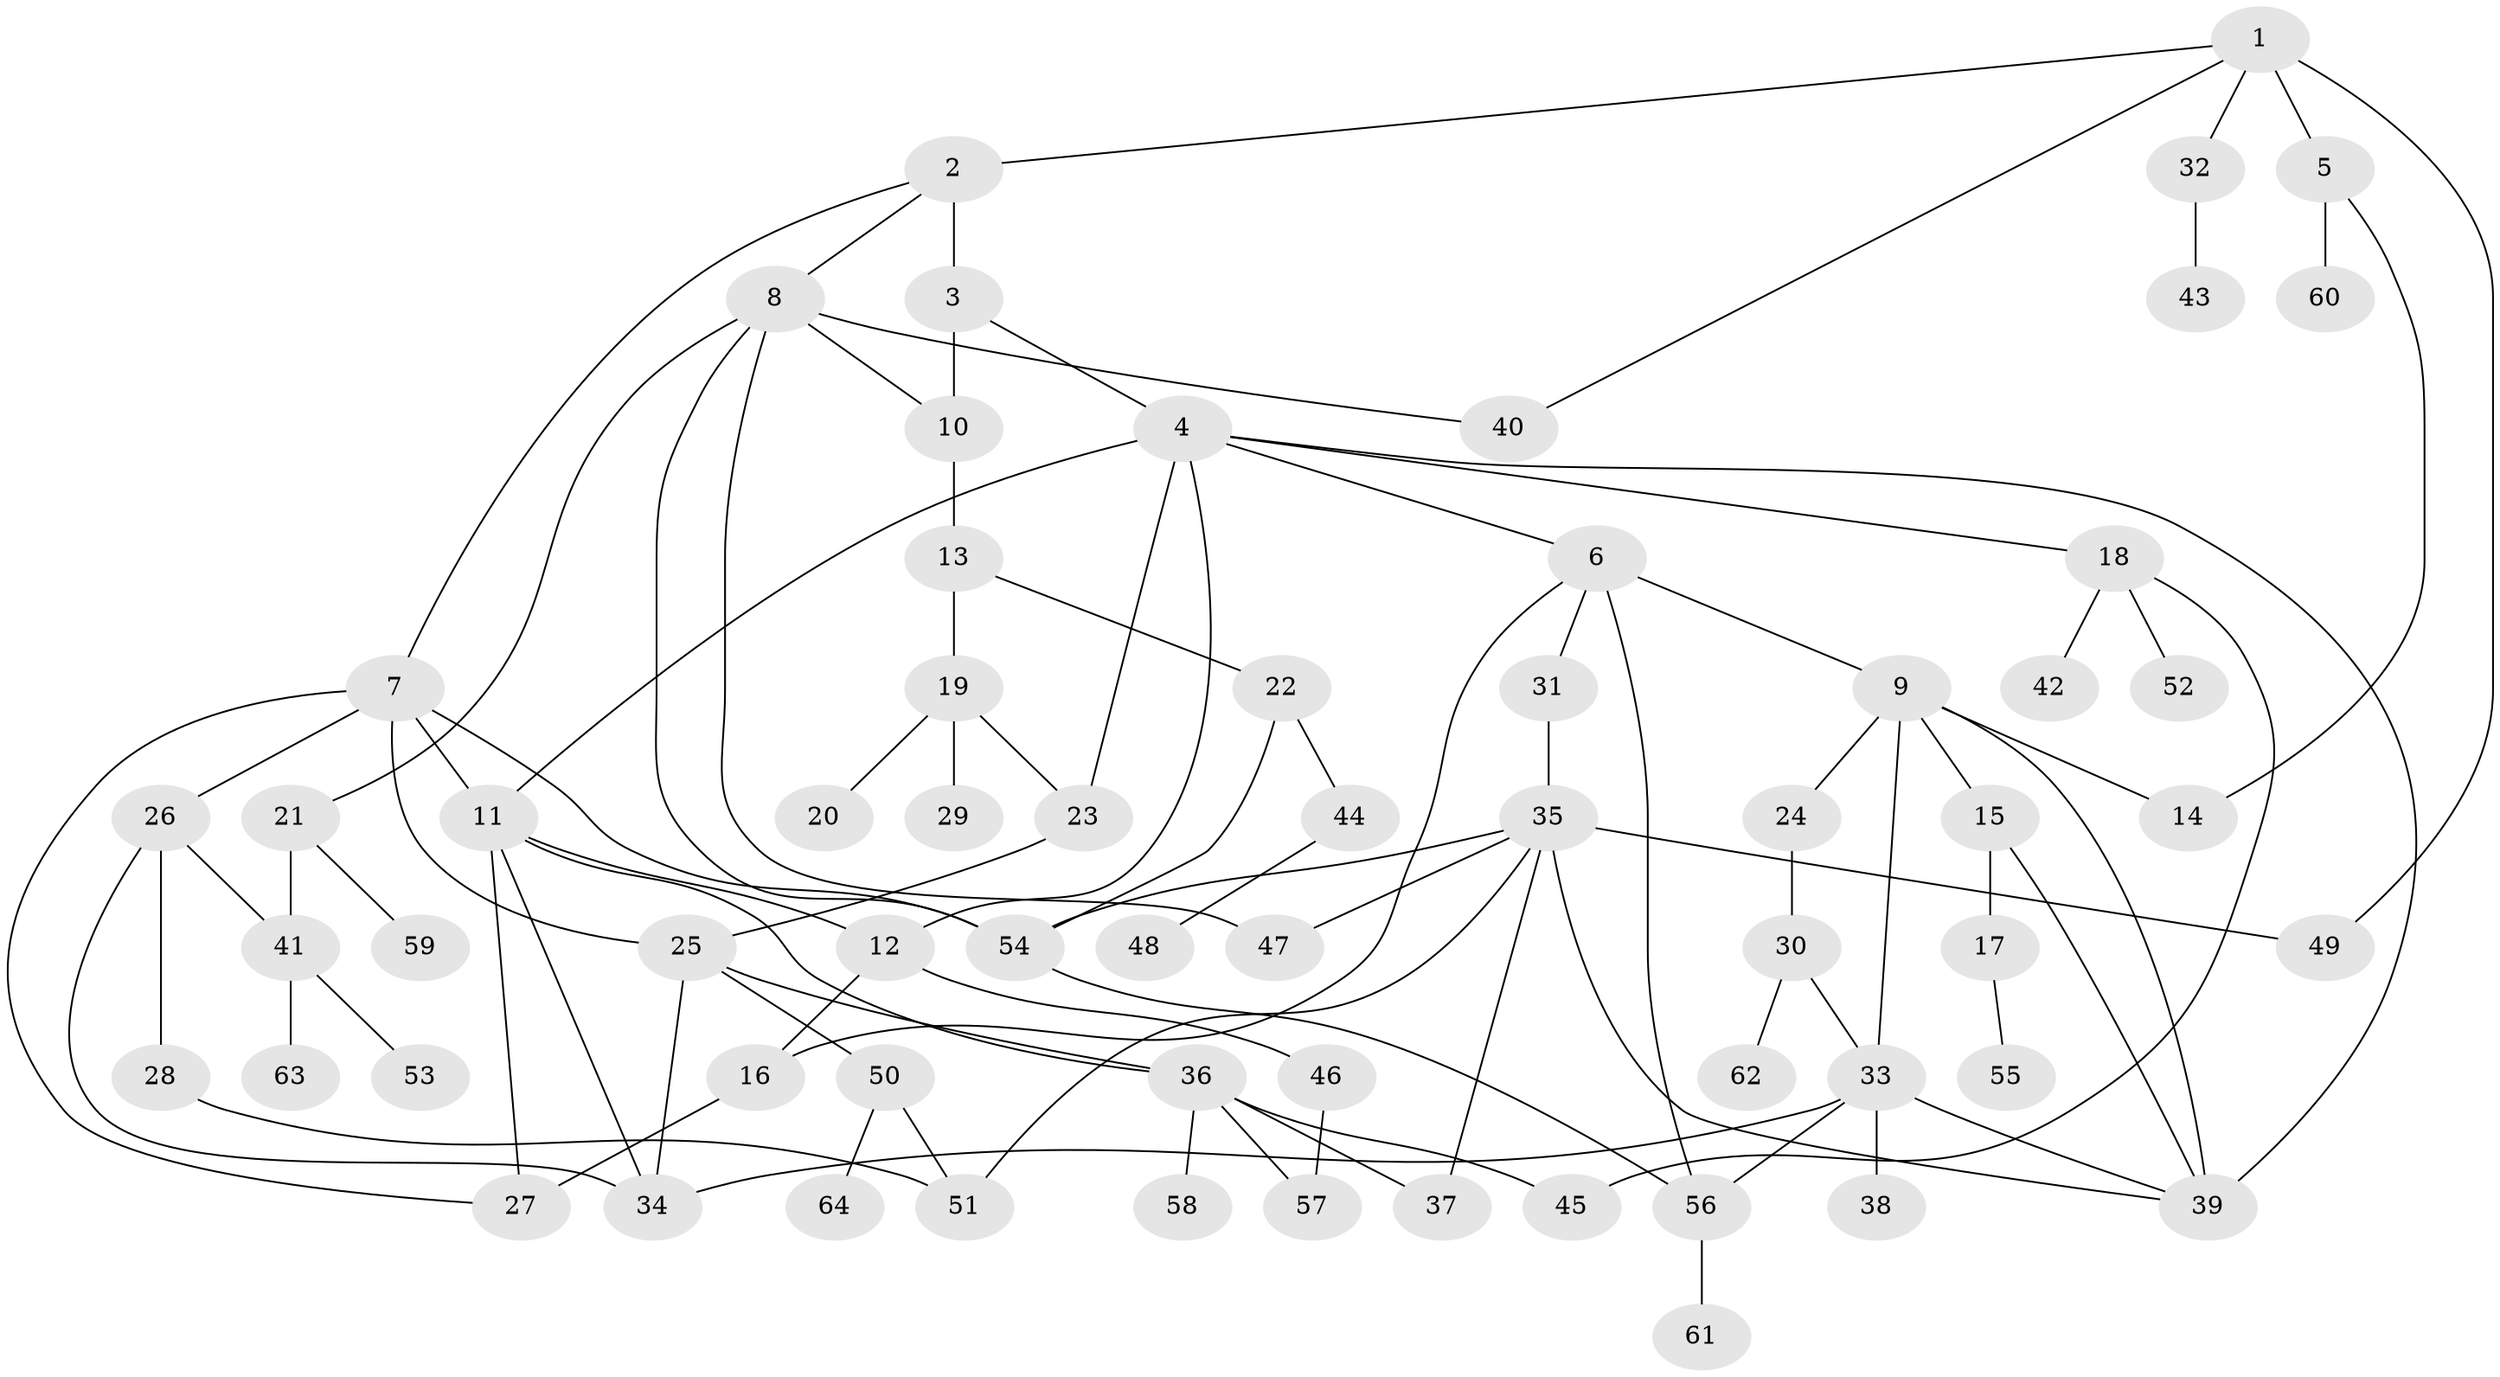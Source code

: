 // original degree distribution, {7: 0.031496062992125984, 4: 0.16535433070866143, 5: 0.05511811023622047, 6: 0.007874015748031496, 2: 0.30708661417322836, 3: 0.12598425196850394, 1: 0.30708661417322836}
// Generated by graph-tools (version 1.1) at 2025/34/03/09/25 02:34:33]
// undirected, 64 vertices, 95 edges
graph export_dot {
graph [start="1"]
  node [color=gray90,style=filled];
  1;
  2;
  3;
  4;
  5;
  6;
  7;
  8;
  9;
  10;
  11;
  12;
  13;
  14;
  15;
  16;
  17;
  18;
  19;
  20;
  21;
  22;
  23;
  24;
  25;
  26;
  27;
  28;
  29;
  30;
  31;
  32;
  33;
  34;
  35;
  36;
  37;
  38;
  39;
  40;
  41;
  42;
  43;
  44;
  45;
  46;
  47;
  48;
  49;
  50;
  51;
  52;
  53;
  54;
  55;
  56;
  57;
  58;
  59;
  60;
  61;
  62;
  63;
  64;
  1 -- 2 [weight=1.0];
  1 -- 5 [weight=1.0];
  1 -- 32 [weight=1.0];
  1 -- 40 [weight=1.0];
  1 -- 49 [weight=2.0];
  2 -- 3 [weight=2.0];
  2 -- 7 [weight=1.0];
  2 -- 8 [weight=1.0];
  3 -- 4 [weight=1.0];
  3 -- 10 [weight=1.0];
  4 -- 6 [weight=1.0];
  4 -- 11 [weight=1.0];
  4 -- 12 [weight=1.0];
  4 -- 18 [weight=1.0];
  4 -- 23 [weight=1.0];
  4 -- 39 [weight=1.0];
  5 -- 14 [weight=1.0];
  5 -- 60 [weight=1.0];
  6 -- 9 [weight=2.0];
  6 -- 16 [weight=1.0];
  6 -- 31 [weight=1.0];
  6 -- 56 [weight=1.0];
  7 -- 11 [weight=1.0];
  7 -- 25 [weight=1.0];
  7 -- 26 [weight=1.0];
  7 -- 27 [weight=1.0];
  7 -- 54 [weight=1.0];
  8 -- 10 [weight=1.0];
  8 -- 21 [weight=1.0];
  8 -- 40 [weight=1.0];
  8 -- 47 [weight=1.0];
  8 -- 54 [weight=1.0];
  9 -- 14 [weight=1.0];
  9 -- 15 [weight=1.0];
  9 -- 24 [weight=1.0];
  9 -- 33 [weight=1.0];
  9 -- 39 [weight=2.0];
  10 -- 13 [weight=3.0];
  11 -- 12 [weight=1.0];
  11 -- 27 [weight=1.0];
  11 -- 34 [weight=1.0];
  11 -- 36 [weight=1.0];
  12 -- 16 [weight=1.0];
  12 -- 46 [weight=1.0];
  13 -- 19 [weight=1.0];
  13 -- 22 [weight=1.0];
  15 -- 17 [weight=1.0];
  15 -- 39 [weight=1.0];
  16 -- 27 [weight=2.0];
  17 -- 55 [weight=1.0];
  18 -- 42 [weight=1.0];
  18 -- 45 [weight=1.0];
  18 -- 52 [weight=1.0];
  19 -- 20 [weight=1.0];
  19 -- 23 [weight=1.0];
  19 -- 29 [weight=1.0];
  21 -- 41 [weight=1.0];
  21 -- 59 [weight=1.0];
  22 -- 44 [weight=1.0];
  22 -- 54 [weight=1.0];
  23 -- 25 [weight=1.0];
  24 -- 30 [weight=2.0];
  25 -- 34 [weight=1.0];
  25 -- 36 [weight=1.0];
  25 -- 50 [weight=1.0];
  26 -- 28 [weight=1.0];
  26 -- 34 [weight=1.0];
  26 -- 41 [weight=1.0];
  28 -- 51 [weight=1.0];
  30 -- 33 [weight=1.0];
  30 -- 62 [weight=1.0];
  31 -- 35 [weight=1.0];
  32 -- 43 [weight=1.0];
  33 -- 34 [weight=1.0];
  33 -- 38 [weight=1.0];
  33 -- 39 [weight=1.0];
  33 -- 56 [weight=1.0];
  35 -- 37 [weight=1.0];
  35 -- 39 [weight=1.0];
  35 -- 47 [weight=1.0];
  35 -- 49 [weight=1.0];
  35 -- 51 [weight=1.0];
  35 -- 54 [weight=1.0];
  36 -- 37 [weight=1.0];
  36 -- 45 [weight=1.0];
  36 -- 57 [weight=1.0];
  36 -- 58 [weight=1.0];
  41 -- 53 [weight=1.0];
  41 -- 63 [weight=1.0];
  44 -- 48 [weight=1.0];
  46 -- 57 [weight=2.0];
  50 -- 51 [weight=1.0];
  50 -- 64 [weight=1.0];
  54 -- 56 [weight=1.0];
  56 -- 61 [weight=1.0];
}
